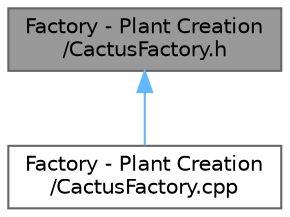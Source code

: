 digraph "Factory - Plant Creation/CactusFactory.h"
{
 // INTERACTIVE_SVG=YES
 // LATEX_PDF_SIZE
  bgcolor="transparent";
  edge [fontname=Helvetica,fontsize=10,labelfontname=Helvetica,labelfontsize=10];
  node [fontname=Helvetica,fontsize=10,shape=box,height=0.2,width=0.4];
  Node1 [id="Node000001",label="Factory - Plant Creation\l/CactusFactory.h",height=0.2,width=0.4,color="gray40", fillcolor="grey60", style="filled", fontcolor="black",tooltip="Concrete factory for creating cactus plants."];
  Node1 -> Node2 [id="edge1_Node000001_Node000002",dir="back",color="steelblue1",style="solid",tooltip=" "];
  Node2 [id="Node000002",label="Factory - Plant Creation\l/CactusFactory.cpp",height=0.2,width=0.4,color="grey40", fillcolor="white", style="filled",URL="$_cactus_factory_8cpp.html",tooltip=" "];
}
